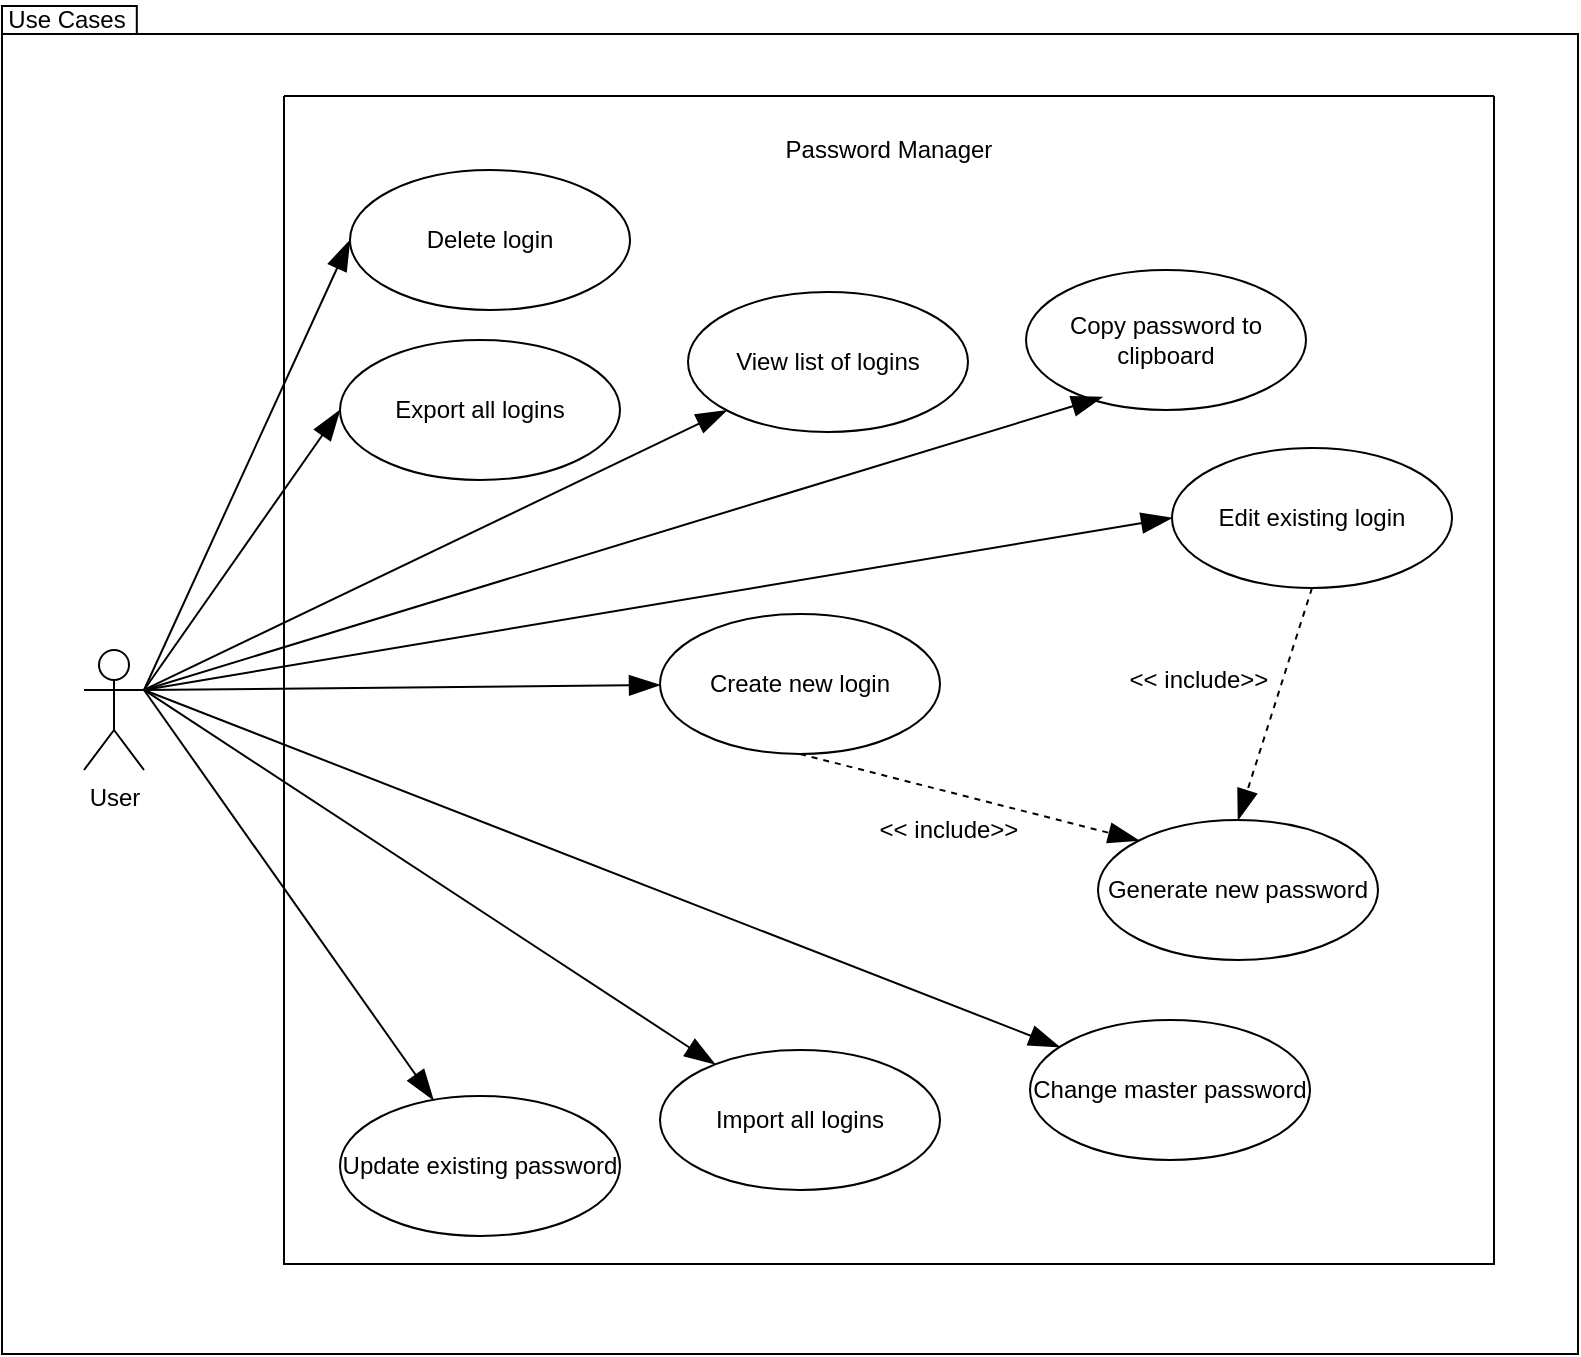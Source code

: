 <mxfile version="14.9.2" type="github">
  <diagram id="hjy1OuPYXFW1wNtDPvQF" name="Page-1">
    <mxGraphModel dx="1221" dy="651" grid="0" gridSize="10" guides="1" tooltips="1" connect="1" arrows="1" fold="1" page="1" pageScale="1" pageWidth="827" pageHeight="1169" math="0" shadow="0">
      <root>
        <mxCell id="0" />
        <mxCell id="1" parent="0" />
        <mxCell id="mWKduPLOKrVt1cMAvezu-33" value="" style="shape=folder;fontStyle=1;spacingTop=10;tabWidth=40;tabHeight=14;tabPosition=left;html=1;" vertex="1" parent="1">
          <mxGeometry x="19" y="17" width="788" height="674" as="geometry" />
        </mxCell>
        <mxCell id="mWKduPLOKrVt1cMAvezu-2" value="" style="swimlane;startSize=0;" vertex="1" parent="1">
          <mxGeometry x="160" y="62" width="605" height="584" as="geometry" />
        </mxCell>
        <mxCell id="mWKduPLOKrVt1cMAvezu-3" value="&lt;div&gt;Password Manager&lt;/div&gt;" style="text;html=1;strokeColor=none;fillColor=none;align=center;verticalAlign=middle;whiteSpace=wrap;rounded=0;" vertex="1" parent="mWKduPLOKrVt1cMAvezu-2">
          <mxGeometry x="243.25" y="17" width="118.5" height="20" as="geometry" />
        </mxCell>
        <mxCell id="mWKduPLOKrVt1cMAvezu-10" value="Generate new password" style="ellipse;whiteSpace=wrap;html=1;" vertex="1" parent="mWKduPLOKrVt1cMAvezu-2">
          <mxGeometry x="407" y="362" width="140" height="70" as="geometry" />
        </mxCell>
        <mxCell id="mWKduPLOKrVt1cMAvezu-18" style="edgeStyle=none;rounded=0;orthogonalLoop=1;jettySize=auto;html=1;exitX=0.5;exitY=1;exitDx=0;exitDy=0;entryX=0;entryY=0;entryDx=0;entryDy=0;startArrow=none;startFill=0;endArrow=blockThin;endFill=1;endSize=13;sourcePerimeterSpacing=0;targetPerimeterSpacing=0;strokeWidth=1;dashed=1;" edge="1" parent="mWKduPLOKrVt1cMAvezu-2" source="mWKduPLOKrVt1cMAvezu-9" target="mWKduPLOKrVt1cMAvezu-10">
          <mxGeometry relative="1" as="geometry" />
        </mxCell>
        <mxCell id="mWKduPLOKrVt1cMAvezu-9" value="Create new login" style="ellipse;whiteSpace=wrap;html=1;" vertex="1" parent="mWKduPLOKrVt1cMAvezu-2">
          <mxGeometry x="188" y="259" width="140" height="70" as="geometry" />
        </mxCell>
        <mxCell id="mWKduPLOKrVt1cMAvezu-21" style="edgeStyle=none;rounded=0;orthogonalLoop=1;jettySize=auto;html=1;exitX=0.5;exitY=1;exitDx=0;exitDy=0;entryX=0.5;entryY=0;entryDx=0;entryDy=0;dashed=1;startArrow=none;startFill=0;endArrow=blockThin;endFill=1;endSize=13;sourcePerimeterSpacing=0;targetPerimeterSpacing=0;strokeWidth=1;" edge="1" parent="mWKduPLOKrVt1cMAvezu-2" source="mWKduPLOKrVt1cMAvezu-8" target="mWKduPLOKrVt1cMAvezu-10">
          <mxGeometry relative="1" as="geometry" />
        </mxCell>
        <mxCell id="mWKduPLOKrVt1cMAvezu-8" value="Edit existing login" style="ellipse;whiteSpace=wrap;html=1;" vertex="1" parent="mWKduPLOKrVt1cMAvezu-2">
          <mxGeometry x="444" y="176" width="140" height="70" as="geometry" />
        </mxCell>
        <mxCell id="mWKduPLOKrVt1cMAvezu-7" value="&lt;div&gt;View list of logins&lt;/div&gt;" style="ellipse;whiteSpace=wrap;html=1;" vertex="1" parent="mWKduPLOKrVt1cMAvezu-2">
          <mxGeometry x="202" y="98" width="140" height="70" as="geometry" />
        </mxCell>
        <mxCell id="mWKduPLOKrVt1cMAvezu-11" value="Update existing password" style="ellipse;whiteSpace=wrap;html=1;" vertex="1" parent="mWKduPLOKrVt1cMAvezu-2">
          <mxGeometry x="28" y="500" width="140" height="70" as="geometry" />
        </mxCell>
        <mxCell id="mWKduPLOKrVt1cMAvezu-12" value="Copy password to clipboard" style="ellipse;whiteSpace=wrap;html=1;" vertex="1" parent="mWKduPLOKrVt1cMAvezu-2">
          <mxGeometry x="371" y="87" width="140" height="70" as="geometry" />
        </mxCell>
        <mxCell id="mWKduPLOKrVt1cMAvezu-13" value="&lt;div&gt;Delete login&lt;/div&gt;" style="ellipse;whiteSpace=wrap;html=1;" vertex="1" parent="mWKduPLOKrVt1cMAvezu-2">
          <mxGeometry x="33" y="37" width="140" height="70" as="geometry" />
        </mxCell>
        <mxCell id="mWKduPLOKrVt1cMAvezu-14" value="Export all logins" style="ellipse;whiteSpace=wrap;html=1;" vertex="1" parent="mWKduPLOKrVt1cMAvezu-2">
          <mxGeometry x="28" y="122" width="140" height="70" as="geometry" />
        </mxCell>
        <mxCell id="mWKduPLOKrVt1cMAvezu-15" value="Import all logins" style="ellipse;whiteSpace=wrap;html=1;" vertex="1" parent="mWKduPLOKrVt1cMAvezu-2">
          <mxGeometry x="188" y="477" width="140" height="70" as="geometry" />
        </mxCell>
        <mxCell id="mWKduPLOKrVt1cMAvezu-16" value="Change master password" style="ellipse;whiteSpace=wrap;html=1;" vertex="1" parent="mWKduPLOKrVt1cMAvezu-2">
          <mxGeometry x="373" y="462" width="140" height="70" as="geometry" />
        </mxCell>
        <mxCell id="mWKduPLOKrVt1cMAvezu-20" value="&amp;lt;&amp;lt; include&amp;gt;&amp;gt;" style="text;html=1;strokeColor=none;fillColor=none;align=center;verticalAlign=middle;whiteSpace=wrap;rounded=0;" vertex="1" parent="mWKduPLOKrVt1cMAvezu-2">
          <mxGeometry x="411" y="282" width="93" height="20" as="geometry" />
        </mxCell>
        <mxCell id="mWKduPLOKrVt1cMAvezu-17" style="rounded=0;orthogonalLoop=1;jettySize=auto;html=1;startArrow=none;startFill=0;endArrow=blockThin;endFill=1;endSize=13;sourcePerimeterSpacing=0;targetPerimeterSpacing=0;strokeWidth=1;exitX=1;exitY=0.333;exitDx=0;exitDy=0;exitPerimeter=0;" edge="1" parent="1" source="mWKduPLOKrVt1cMAvezu-4" target="mWKduPLOKrVt1cMAvezu-11">
          <mxGeometry relative="1" as="geometry">
            <mxPoint x="117" y="361" as="sourcePoint" />
          </mxGeometry>
        </mxCell>
        <mxCell id="mWKduPLOKrVt1cMAvezu-23" style="edgeStyle=none;rounded=0;orthogonalLoop=1;jettySize=auto;html=1;exitX=1;exitY=0.333;exitDx=0;exitDy=0;exitPerimeter=0;entryX=0;entryY=0.5;entryDx=0;entryDy=0;startArrow=none;startFill=0;endArrow=blockThin;endFill=1;endSize=13;sourcePerimeterSpacing=0;targetPerimeterSpacing=0;strokeWidth=1;" edge="1" parent="1" source="mWKduPLOKrVt1cMAvezu-4" target="mWKduPLOKrVt1cMAvezu-14">
          <mxGeometry relative="1" as="geometry" />
        </mxCell>
        <mxCell id="mWKduPLOKrVt1cMAvezu-24" style="edgeStyle=none;rounded=0;orthogonalLoop=1;jettySize=auto;html=1;exitX=1;exitY=0.333;exitDx=0;exitDy=0;exitPerimeter=0;startArrow=none;startFill=0;endArrow=blockThin;endFill=1;endSize=13;sourcePerimeterSpacing=0;targetPerimeterSpacing=0;strokeWidth=1;" edge="1" parent="1" source="mWKduPLOKrVt1cMAvezu-4" target="mWKduPLOKrVt1cMAvezu-9">
          <mxGeometry relative="1" as="geometry" />
        </mxCell>
        <mxCell id="mWKduPLOKrVt1cMAvezu-25" style="edgeStyle=none;rounded=0;orthogonalLoop=1;jettySize=auto;html=1;exitX=1;exitY=0.333;exitDx=0;exitDy=0;exitPerimeter=0;startArrow=none;startFill=0;endArrow=blockThin;endFill=1;endSize=13;sourcePerimeterSpacing=0;targetPerimeterSpacing=0;strokeWidth=1;" edge="1" parent="1" source="mWKduPLOKrVt1cMAvezu-4" target="mWKduPLOKrVt1cMAvezu-15">
          <mxGeometry relative="1" as="geometry" />
        </mxCell>
        <mxCell id="mWKduPLOKrVt1cMAvezu-28" style="edgeStyle=none;rounded=0;orthogonalLoop=1;jettySize=auto;html=1;exitX=1;exitY=0.333;exitDx=0;exitDy=0;exitPerimeter=0;startArrow=none;startFill=0;endArrow=blockThin;endFill=1;endSize=13;sourcePerimeterSpacing=0;targetPerimeterSpacing=0;strokeWidth=1;" edge="1" parent="1" source="mWKduPLOKrVt1cMAvezu-4" target="mWKduPLOKrVt1cMAvezu-7">
          <mxGeometry relative="1" as="geometry" />
        </mxCell>
        <mxCell id="mWKduPLOKrVt1cMAvezu-29" style="edgeStyle=none;rounded=0;orthogonalLoop=1;jettySize=auto;html=1;exitX=1;exitY=0.333;exitDx=0;exitDy=0;exitPerimeter=0;entryX=0;entryY=0.5;entryDx=0;entryDy=0;startArrow=none;startFill=0;endArrow=blockThin;endFill=1;endSize=13;sourcePerimeterSpacing=0;targetPerimeterSpacing=0;strokeWidth=1;" edge="1" parent="1" source="mWKduPLOKrVt1cMAvezu-4" target="mWKduPLOKrVt1cMAvezu-8">
          <mxGeometry relative="1" as="geometry" />
        </mxCell>
        <mxCell id="mWKduPLOKrVt1cMAvezu-30" style="edgeStyle=none;rounded=0;orthogonalLoop=1;jettySize=auto;html=1;exitX=1;exitY=0.333;exitDx=0;exitDy=0;exitPerimeter=0;startArrow=none;startFill=0;endArrow=blockThin;endFill=1;endSize=13;sourcePerimeterSpacing=0;targetPerimeterSpacing=0;strokeWidth=1;" edge="1" parent="1" source="mWKduPLOKrVt1cMAvezu-4" target="mWKduPLOKrVt1cMAvezu-16">
          <mxGeometry relative="1" as="geometry" />
        </mxCell>
        <mxCell id="mWKduPLOKrVt1cMAvezu-31" style="edgeStyle=none;rounded=0;orthogonalLoop=1;jettySize=auto;html=1;exitX=1;exitY=0.333;exitDx=0;exitDy=0;exitPerimeter=0;entryX=0;entryY=0.5;entryDx=0;entryDy=0;startArrow=none;startFill=0;endArrow=blockThin;endFill=1;endSize=13;sourcePerimeterSpacing=0;targetPerimeterSpacing=0;strokeWidth=1;" edge="1" parent="1" source="mWKduPLOKrVt1cMAvezu-4" target="mWKduPLOKrVt1cMAvezu-13">
          <mxGeometry relative="1" as="geometry" />
        </mxCell>
        <mxCell id="mWKduPLOKrVt1cMAvezu-32" style="edgeStyle=none;rounded=0;orthogonalLoop=1;jettySize=auto;html=1;exitX=1;exitY=0.333;exitDx=0;exitDy=0;exitPerimeter=0;entryX=0.273;entryY=0.908;entryDx=0;entryDy=0;entryPerimeter=0;startArrow=none;startFill=0;endArrow=blockThin;endFill=1;endSize=13;sourcePerimeterSpacing=0;targetPerimeterSpacing=0;strokeWidth=1;" edge="1" parent="1" source="mWKduPLOKrVt1cMAvezu-4" target="mWKduPLOKrVt1cMAvezu-12">
          <mxGeometry relative="1" as="geometry" />
        </mxCell>
        <mxCell id="mWKduPLOKrVt1cMAvezu-4" value="&lt;div&gt;User&lt;/div&gt;" style="shape=umlActor;verticalLabelPosition=bottom;verticalAlign=top;html=1;" vertex="1" parent="1">
          <mxGeometry x="60" y="339" width="30" height="60" as="geometry" />
        </mxCell>
        <mxCell id="mWKduPLOKrVt1cMAvezu-19" value="&amp;lt;&amp;lt; include&amp;gt;&amp;gt;" style="text;html=1;strokeColor=none;fillColor=none;align=center;verticalAlign=middle;whiteSpace=wrap;rounded=0;" vertex="1" parent="1">
          <mxGeometry x="446" y="419" width="93" height="20" as="geometry" />
        </mxCell>
        <mxCell id="mWKduPLOKrVt1cMAvezu-34" value="Use Cases" style="text;html=1;strokeColor=none;fillColor=none;align=center;verticalAlign=middle;whiteSpace=wrap;rounded=0;" vertex="1" parent="1">
          <mxGeometry x="19" y="14" width="65" height="20" as="geometry" />
        </mxCell>
      </root>
    </mxGraphModel>
  </diagram>
</mxfile>
